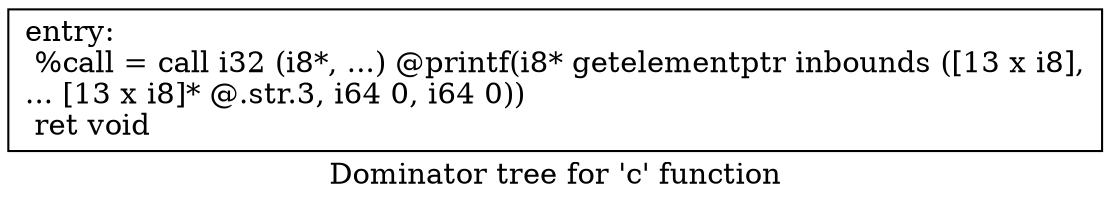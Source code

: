 digraph "Dominator tree for 'c' function" {
	label="Dominator tree for 'c' function";

	Node0x55abf964c0d0 [shape=record,label="{entry:\l  %call = call i32 (i8*, ...) @printf(i8* getelementptr inbounds ([13 x i8],\l... [13 x i8]* @.str.3, i64 0, i64 0))\l  ret void\l}"];
}
